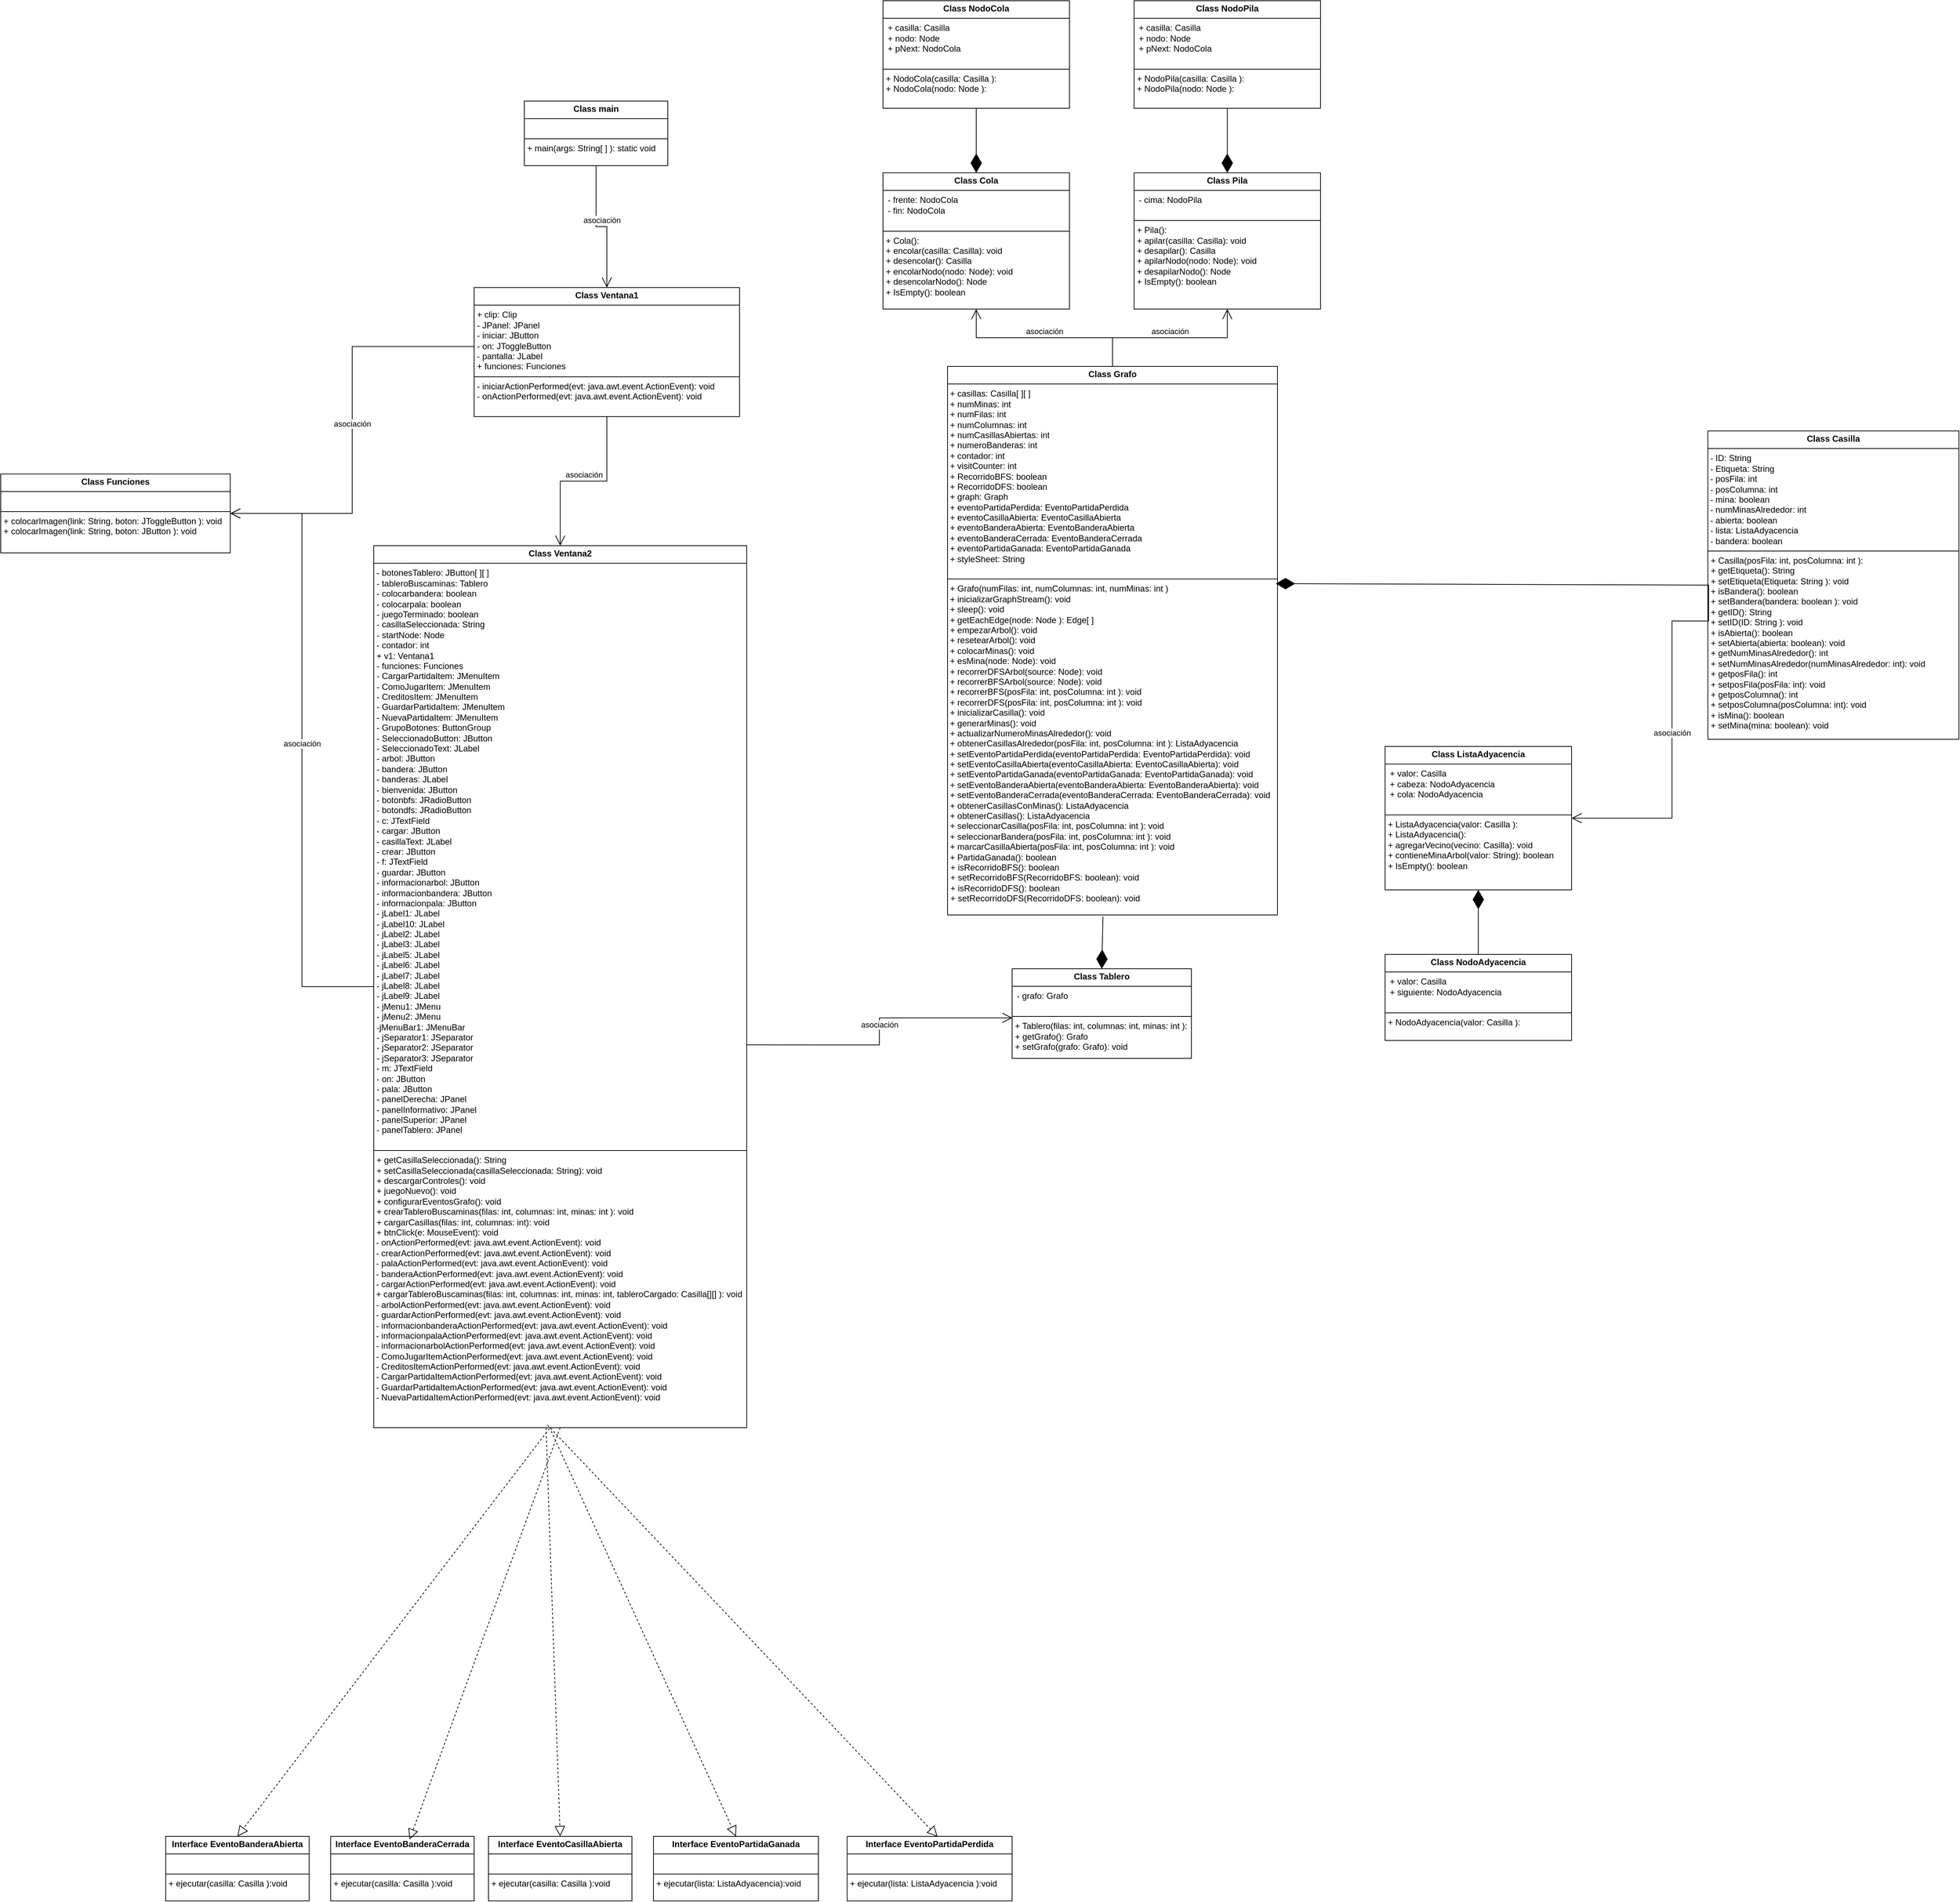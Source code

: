 <mxfile version="26.0.16">
  <diagram name="Página-1" id="-9hC61rEFEpsPfBJ4xYI">
    <mxGraphModel dx="5744" dy="2457" grid="1" gridSize="10" guides="1" tooltips="1" connect="1" arrows="1" fold="1" page="1" pageScale="1" pageWidth="827" pageHeight="1169" math="0" shadow="0">
      <root>
        <mxCell id="0" />
        <mxCell id="1" parent="0" />
        <mxCell id="5GMbfHlThRFrNZICtcZY-2" value="&lt;p style=&quot;margin:0px;margin-top:4px;text-align:center;&quot;&gt;&lt;b&gt;Class Casilla&lt;/b&gt;&lt;/p&gt;&lt;hr size=&quot;1&quot; style=&quot;border-style:solid;&quot;&gt;&lt;div&gt;&amp;nbsp;- ID: String&lt;/div&gt;&lt;div&gt;&amp;nbsp;- Etiqueta: String&lt;/div&gt;&lt;div&gt;&amp;nbsp;- posFila: int &lt;/div&gt;&lt;div&gt;&amp;nbsp;- posColumna: int&lt;/div&gt;&lt;div&gt;&amp;nbsp;- mina: boolean &lt;/div&gt;&lt;div&gt;&amp;nbsp;- numMinasAlrededor: int&lt;/div&gt;&lt;div&gt;&amp;nbsp;- abierta: boolean&lt;/div&gt;&lt;div&gt;&amp;nbsp;- lista: ListaAdyacencia &lt;br&gt;&lt;/div&gt;&lt;div&gt;&amp;nbsp;- bandera: boolean &lt;br&gt; &lt;/div&gt;&lt;hr size=&quot;1&quot; style=&quot;border-style:solid;&quot;&gt;&lt;p style=&quot;margin:0px;margin-left:4px;&quot;&gt;+ Casilla(posFila: int,&amp;nbsp;posColumna: int ):&lt;/p&gt;&lt;p style=&quot;margin:0px;margin-left:4px;&quot;&gt;+ getEtiqueta(): String&lt;/p&gt;&lt;p style=&quot;margin:0px;margin-left:4px;&quot;&gt;+ setEtiqueta(Etiqueta:&amp;nbsp;String ): void&lt;/p&gt;&lt;p style=&quot;margin:0px;margin-left:4px;&quot;&gt;+ isBandera(): boolean&lt;/p&gt;&lt;p style=&quot;margin:0px;margin-left:4px;&quot;&gt;+ setBandera(bandera:&amp;nbsp;boolean ): void&lt;/p&gt;&lt;p style=&quot;margin:0px;margin-left:4px;&quot;&gt;+ getID(): String&lt;/p&gt;&lt;p style=&quot;margin:0px;margin-left:4px;&quot;&gt;+ setID(ID:&amp;nbsp;String ): void&lt;/p&gt;&lt;p style=&quot;margin:0px;margin-left:4px;&quot;&gt;+ isAbierta(): boolean&lt;/p&gt;&lt;p style=&quot;margin:0px;margin-left:4px;&quot;&gt;+ setAbierta(abierta:&amp;nbsp;boolean): void&lt;/p&gt;&lt;p style=&quot;margin:0px;margin-left:4px;&quot;&gt;+ getNumMinasAlrededor(): int&lt;/p&gt;&lt;p style=&quot;margin:0px;margin-left:4px;&quot;&gt;+ setNumMinasAlrededor(numMinasAlrededor: int): void&lt;/p&gt;&lt;p style=&quot;margin:0px;margin-left:4px;&quot;&gt;+ getposFila(): int&lt;/p&gt;&lt;p style=&quot;margin:0px;margin-left:4px;&quot;&gt;+ setposFila(posFila: int): void&lt;/p&gt;&lt;p style=&quot;margin:0px;margin-left:4px;&quot;&gt;+ getposColumna(): int&lt;/p&gt;&lt;p style=&quot;margin:0px;margin-left:4px;&quot;&gt;+ setposColumna(posColumna:&amp;nbsp;int): void&lt;/p&gt;&lt;p style=&quot;margin:0px;margin-left:4px;&quot;&gt;+ isMina(): boolean&lt;/p&gt;&lt;p style=&quot;margin:0px;margin-left:4px;&quot;&gt;+ setMina(mina:&amp;nbsp;boolean): void&lt;/p&gt;&lt;p style=&quot;margin:0px;margin-left:4px;&quot;&gt;&lt;br&gt;&lt;/p&gt;&lt;p style=&quot;margin:0px;margin-left:4px;&quot;&gt;&lt;br&gt;&lt;/p&gt;&lt;p style=&quot;margin:0px;margin-left:4px;&quot;&gt;&lt;br&gt;&lt;/p&gt;&lt;p style=&quot;margin:0px;margin-left:4px;&quot;&gt;&lt;br&gt;&lt;/p&gt;&lt;p style=&quot;margin:0px;margin-left:4px;&quot;&gt;&lt;br&gt;&lt;/p&gt;&lt;p style=&quot;margin:0px;margin-left:4px;&quot;&gt;&lt;br&gt;&lt;/p&gt;&lt;p style=&quot;margin:0px;margin-left:4px;&quot;&gt;&lt;br&gt;&lt;/p&gt;&lt;p style=&quot;margin:0px;margin-left:4px;&quot;&gt;&amp;nbsp;&amp;nbsp;&amp;nbsp; &lt;br&gt;&lt;/p&gt;" style="verticalAlign=top;align=left;overflow=fill;html=1;whiteSpace=wrap;" parent="1" vertex="1">
          <mxGeometry x="880" y="750" width="350" height="430" as="geometry" />
        </mxCell>
        <mxCell id="5GMbfHlThRFrNZICtcZY-4" value="&lt;p style=&quot;margin:0px;margin-top:4px;text-align:center;&quot;&gt;&lt;b&gt;Class Ventana1&lt;/b&gt;&lt;/p&gt;&lt;hr size=&quot;1&quot; style=&quot;border-style:solid;&quot;&gt;&lt;p style=&quot;margin:0px;margin-left:4px;&quot;&gt;+ clip: Clip &lt;br&gt;&lt;/p&gt;&lt;p style=&quot;margin:0px;margin-left:4px;&quot;&gt;- JPanel: JPanel&lt;br&gt;- iniciar: JButton&lt;/p&gt;&lt;p style=&quot;margin:0px;margin-left:4px;&quot;&gt;- on:&amp;nbsp;JToggleButton&lt;br&gt;- pantalla: JLabel&lt;/p&gt;&lt;p style=&quot;margin:0px;margin-left:4px;&quot;&gt;+ funciones: Funciones &lt;br&gt;&lt;/p&gt;&lt;hr size=&quot;1&quot; style=&quot;border-style:solid;&quot;&gt;&lt;p style=&quot;margin:0px;margin-left:4px;&quot;&gt;- iniciarActionPerformed(evt: java.awt.event.ActionEvent): void&lt;/p&gt;&lt;p style=&quot;margin:0px;margin-left:4px;&quot;&gt;- onActionPerformed(evt: java.awt.event.ActionEvent): void&lt;/p&gt;" style="verticalAlign=top;align=left;overflow=fill;html=1;whiteSpace=wrap;" parent="1" vertex="1">
          <mxGeometry x="-840" y="550" width="370" height="180" as="geometry" />
        </mxCell>
        <mxCell id="5GMbfHlThRFrNZICtcZY-5" value="&lt;p style=&quot;margin:0px;margin-top:4px;text-align:center;&quot;&gt;&lt;b&gt;Class Ventana2&lt;/b&gt;&lt;/p&gt;&lt;hr size=&quot;1&quot; style=&quot;border-style:solid;&quot;&gt;&lt;p style=&quot;margin:0px;margin-left:4px;&quot;&gt;- botonesTablero: JButton[ ][ ] &lt;br&gt;&lt;/p&gt;&lt;p style=&quot;margin:0px;margin-left:4px;&quot;&gt;- tableroBuscaminas: Tablero&lt;/p&gt;&lt;p style=&quot;margin:0px;margin-left:4px;&quot;&gt;- colocarbandera: boolean&lt;/p&gt;&lt;p style=&quot;margin:0px;margin-left:4px;&quot;&gt;- colocarpala: boolean&lt;/p&gt;&lt;p style=&quot;margin:0px;margin-left:4px;&quot;&gt;- juegoTerminado: boolean&lt;/p&gt;&lt;p style=&quot;margin:0px;margin-left:4px;&quot;&gt;- casillaSeleccionada: String&lt;/p&gt;&lt;p style=&quot;margin:0px;margin-left:4px;&quot;&gt;- startNode: Node&lt;/p&gt;&lt;p style=&quot;margin:0px;margin-left:4px;&quot;&gt;- contador: int&lt;/p&gt;&lt;p style=&quot;margin:0px;margin-left:4px;&quot;&gt;+ v1: Ventana1&lt;/p&gt;&lt;p style=&quot;margin:0px;margin-left:4px;&quot;&gt;- funciones: Funciones&lt;/p&gt;&lt;p style=&quot;margin:0px;margin-left:4px;&quot;&gt;- CargarPartidaItem: JMenuItem&lt;/p&gt;&lt;p style=&quot;margin:0px;margin-left:4px;&quot;&gt;-&amp;nbsp;ComoJugarItem: JMenuItem&amp;nbsp; &lt;br&gt;&lt;/p&gt;&lt;p style=&quot;margin:0px;margin-left:4px;&quot;&gt;-&amp;nbsp;CreditosItem: JMenuItem &lt;br&gt;&lt;/p&gt;&lt;p style=&quot;margin:0px;margin-left:4px;&quot;&gt;-&amp;nbsp;GuardarPartidaItem: JMenuItem&lt;/p&gt;&lt;p style=&quot;margin:0px;margin-left:4px;&quot;&gt;-&amp;nbsp;NuevaPartidaItem: JMenuItem &lt;br&gt;&lt;/p&gt;&lt;p style=&quot;margin:0px;margin-left:4px;&quot;&gt;- GrupoBotones: ButtonGroup&lt;/p&gt;&lt;p style=&quot;margin:0px;margin-left:4px;&quot;&gt;- SeleccionadoButton: JButton&lt;br&gt;- SeleccionadoText: JLabel&lt;br&gt;- arbol: JButton&lt;br&gt;- bandera: JButton&lt;br&gt;- banderas: JLabel&lt;br&gt;- bienvenida: JButton&lt;br&gt;- botonbfs: JRadioButton&lt;/p&gt;&lt;p style=&quot;margin:0px;margin-left:4px;&quot;&gt;- botondfs: JRadioButton&amp;nbsp;&lt;/p&gt;&lt;p style=&quot;margin:0px;margin-left:4px;&quot;&gt;- c: JTextField&amp;nbsp;&lt;/p&gt;&lt;p style=&quot;margin:0px;margin-left:4px;&quot;&gt;- cargar: JButton&amp;nbsp;&lt;/p&gt;&lt;p style=&quot;margin:0px;margin-left:4px;&quot;&gt;- casillaText: JLabel&amp;nbsp;&lt;/p&gt;&lt;p style=&quot;margin:0px;margin-left:4px;&quot;&gt;- crear: JButton&amp;nbsp;&lt;/p&gt;&lt;p style=&quot;margin:0px;margin-left:4px;&quot;&gt;- f: JTextField&amp;nbsp;&lt;/p&gt;&lt;p style=&quot;margin:0px;margin-left:4px;&quot;&gt;- guardar: JButton&amp;nbsp;&lt;/p&gt;&lt;p style=&quot;margin:0px;margin-left:4px;&quot;&gt;- informacionarbol: JButton&amp;nbsp;&lt;/p&gt;&lt;p style=&quot;margin:0px;margin-left:4px;&quot;&gt;- informacionbandera: JButton&amp;nbsp;&lt;/p&gt;&lt;p style=&quot;margin:0px;margin-left:4px;&quot;&gt;- informacionpala: JButton&amp;nbsp;&lt;/p&gt;&lt;p style=&quot;margin:0px;margin-left:4px;&quot;&gt;- jLabel1: JLabel&amp;nbsp;&lt;/p&gt;&lt;p style=&quot;margin:0px;margin-left:4px;&quot;&gt;- jLabel10: JLabel&amp;nbsp;&lt;/p&gt;&lt;p style=&quot;margin:0px;margin-left:4px;&quot;&gt;- jLabel2: JLabel&amp;nbsp;&lt;/p&gt;&lt;p style=&quot;margin:0px;margin-left:4px;&quot;&gt;- jLabel3: JLabel&amp;nbsp;&lt;/p&gt;&lt;p style=&quot;margin:0px;margin-left:4px;&quot;&gt;- jLabel5: JLabel&amp;nbsp;&lt;/p&gt;&lt;p style=&quot;margin:0px;margin-left:4px;&quot;&gt;- jLabel6: JLabel&amp;nbsp;&lt;/p&gt;&lt;p style=&quot;margin:0px;margin-left:4px;&quot;&gt;- jLabel7: JLabel&amp;nbsp;&lt;/p&gt;&lt;p style=&quot;margin:0px;margin-left:4px;&quot;&gt;- jLabel8: JLabel&amp;nbsp;&lt;/p&gt;&lt;p style=&quot;margin:0px;margin-left:4px;&quot;&gt;- jLabel9: JLabel&lt;/p&gt;&lt;p style=&quot;margin:0px;margin-left:4px;&quot;&gt;- jMenu1: JMenu &lt;br&gt;-&amp;nbsp;jMenu2: JMenu&lt;/p&gt;&lt;p style=&quot;margin:0px;margin-left:4px;&quot;&gt;-jMenuBar1: JMenuBar &lt;br&gt;&lt;/p&gt;&lt;p style=&quot;margin:0px;margin-left:4px;&quot;&gt;- jSeparator1: JSeparator&amp;nbsp;&lt;/p&gt;&lt;p style=&quot;margin:0px;margin-left:4px;&quot;&gt;- jSeparator2: JSeparator&amp;nbsp;&lt;/p&gt;&lt;p style=&quot;margin:0px;margin-left:4px;&quot;&gt;- jSeparator3: JSeparator&amp;nbsp;&lt;/p&gt;&lt;p style=&quot;margin:0px;margin-left:4px;&quot;&gt;- m: JTextField&amp;nbsp;&lt;/p&gt;&lt;p style=&quot;margin:0px;margin-left:4px;&quot;&gt;- on: JButton&amp;nbsp;&lt;/p&gt;&lt;p style=&quot;margin:0px;margin-left:4px;&quot;&gt;- pala: JButton&amp;nbsp;&lt;/p&gt;&lt;p style=&quot;margin:0px;margin-left:4px;&quot;&gt;- panelDerecha: JPanel&amp;nbsp;&lt;/p&gt;&lt;p style=&quot;margin:0px;margin-left:4px;&quot;&gt;- panelInformativo: JPanel&amp;nbsp;&lt;/p&gt;&lt;p style=&quot;margin:0px;margin-left:4px;&quot;&gt;- panelSuperior: JPanel&amp;nbsp;&lt;/p&gt;&lt;p style=&quot;margin:0px;margin-left:4px;&quot;&gt;- panelTablero: JPanel&lt;/p&gt;&lt;p style=&quot;margin:0px;margin-left:4px;&quot;&gt;&lt;br&gt;&lt;/p&gt;&lt;hr size=&quot;1&quot; style=&quot;border-style:solid;&quot;&gt;&lt;p style=&quot;margin:0px;margin-left:4px;&quot;&gt;+ getCasillaSeleccionada(): String&lt;/p&gt;&lt;p style=&quot;margin:0px;margin-left:4px;&quot;&gt;+ setCasillaSeleccionada(casillaSeleccionada: String): void&lt;/p&gt;&lt;p style=&quot;margin:0px;margin-left:4px;&quot;&gt;+ descargarControles(): void&lt;/p&gt;&lt;p style=&quot;margin:0px;margin-left:4px;&quot;&gt;+ juegoNuevo(): void&lt;/p&gt;&lt;p style=&quot;margin:0px;margin-left:4px;&quot;&gt;+ configurarEventosGrafo(): void&lt;/p&gt;&lt;p style=&quot;margin:0px;margin-left:4px;&quot;&gt;+ crearTableroBuscaminas(filas: int, columnas: int,&amp;nbsp;minas: int ): void&lt;/p&gt;&lt;p style=&quot;margin:0px;margin-left:4px;&quot;&gt;+ cargarCasillas(filas: int, columnas: int): void&lt;/p&gt;&lt;p style=&quot;margin:0px;margin-left:4px;&quot;&gt;+ btnClick(e: MouseEvent): void&lt;/p&gt;&lt;div&gt;&amp;nbsp;- onActionPerformed(evt: java.awt.event.ActionEvent): void&lt;/div&gt;&lt;div&gt;&amp;nbsp;- crearActionPerformed(evt: java.awt.event.ActionEvent): void&lt;/div&gt;&lt;div&gt;&amp;nbsp;- palaActionPerformed(evt: java.awt.event.ActionEvent): void&lt;/div&gt;&lt;div&gt;&amp;nbsp;- banderaActionPerformed(evt: java.awt.event.ActionEvent): void&lt;/div&gt;&lt;div&gt;&amp;nbsp;- cargarActionPerformed(evt: java.awt.event.ActionEvent): void&lt;/div&gt;&lt;div&gt;&amp;nbsp;+ cargarTableroBuscaminas(filas: int, columnas: int,&amp;nbsp;minas: int, tableroCargado: Casilla[][] ): void&lt;/div&gt;&lt;div&gt;&amp;nbsp;- arbolActionPerformed(evt: java.awt.event.ActionEvent): void&lt;/div&gt;&lt;div&gt;&amp;nbsp;- guardarActionPerformed(evt: java.awt.event.ActionEvent): void&lt;/div&gt;&lt;div&gt;&amp;nbsp;- informacionbanderaActionPerformed(evt: java.awt.event.ActionEvent): void&lt;/div&gt;&lt;div&gt;&amp;nbsp;- informacionpalaActionPerformed(evt: java.awt.event.ActionEvent): void&lt;/div&gt;&lt;div&gt;&amp;nbsp;- informacionarbolActionPerformed(evt: java.awt.event.ActionEvent): void&lt;/div&gt;&lt;div&gt;&amp;nbsp;- ComoJugarItemActionPerformed(evt: java.awt.event.ActionEvent): void&lt;/div&gt;&lt;div&gt;&amp;nbsp;- CreditosItemActionPerformed(evt: java.awt.event.ActionEvent): void&lt;/div&gt;&lt;div&gt;&amp;nbsp;- CargarPartidaItemActionPerformed(evt: java.awt.event.ActionEvent): void&lt;/div&gt;&lt;div&gt;&amp;nbsp;- GuardarPartidaItemActionPerformed(evt: java.awt.event.ActionEvent): void&lt;/div&gt;&lt;div&gt;&amp;nbsp;- NuevaPartidaItemActionPerformed(evt: java.awt.event.ActionEvent): void&lt;/div&gt;&lt;div&gt;&lt;br&gt;&lt;/div&gt;&lt;div&gt;&lt;br&gt;&lt;/div&gt;" style="verticalAlign=top;align=left;overflow=fill;html=1;whiteSpace=wrap;" parent="1" vertex="1">
          <mxGeometry x="-980" y="910" width="520" height="1230" as="geometry" />
        </mxCell>
        <mxCell id="TNqC-9oh-vg7aei-fuEC-1" value="&lt;p style=&quot;margin:0px;margin-top:4px;text-align:center;&quot;&gt;&lt;b&gt;Class Funciones&lt;/b&gt;&lt;/p&gt;&lt;hr size=&quot;1&quot; style=&quot;border-style:solid;&quot;&gt;&amp;nbsp;&lt;hr size=&quot;1&quot; style=&quot;border-style:solid;&quot;&gt;&lt;p style=&quot;margin:0px;margin-left:4px;&quot;&gt;+ colocarImagen(link: String, boton: JToggleButton ): void&lt;/p&gt;&lt;p style=&quot;margin:0px;margin-left:4px;&quot;&gt;+ colocarImagen(link: String, boton: JButton ): void&lt;/p&gt;&lt;p style=&quot;margin:0px;margin-left:4px;&quot;&gt;&lt;br&gt;&lt;/p&gt;&lt;p style=&quot;margin:0px;margin-left:4px;&quot;&gt;&lt;br&gt;&amp;nbsp;&amp;nbsp;&amp;nbsp; &lt;br&gt;&lt;/p&gt;" style="verticalAlign=top;align=left;overflow=fill;html=1;whiteSpace=wrap;" parent="1" vertex="1">
          <mxGeometry x="-1500" y="810" width="320" height="110" as="geometry" />
        </mxCell>
        <mxCell id="TNqC-9oh-vg7aei-fuEC-2" value="&lt;p style=&quot;margin:0px;margin-top:4px;text-align:center;&quot;&gt;&lt;b&gt;Class Tablero&lt;/b&gt;&lt;/p&gt;&lt;hr size=&quot;1&quot; style=&quot;border-style:solid;&quot;&gt;&amp;nbsp; - grafo: Grafo&lt;br&gt;&amp;nbsp;&lt;hr size=&quot;1&quot; style=&quot;border-style:solid;&quot;&gt;&lt;p style=&quot;margin:0px;margin-left:4px;&quot;&gt;+ Tablero(filas: int, columnas: int, minas: int ):&lt;/p&gt;&lt;p style=&quot;margin:0px;margin-left:4px;&quot;&gt;+ getGrafo(): Grafo&lt;/p&gt;&lt;p style=&quot;margin:0px;margin-left:4px;&quot;&gt;+ setGrafo(grafo:&amp;nbsp;Grafo): void&lt;/p&gt;&lt;p style=&quot;margin:0px;margin-left:4px;&quot;&gt;&lt;br&gt;&lt;/p&gt;&lt;p style=&quot;margin:0px;margin-left:4px;&quot;&gt;&lt;br&gt;&amp;nbsp;&amp;nbsp;&amp;nbsp; &lt;br&gt;&lt;/p&gt;" style="verticalAlign=top;align=left;overflow=fill;html=1;whiteSpace=wrap;" parent="1" vertex="1">
          <mxGeometry x="-90" y="1500" width="250" height="125" as="geometry" />
        </mxCell>
        <mxCell id="TNqC-9oh-vg7aei-fuEC-3" value="&lt;p style=&quot;margin:0px;margin-top:4px;text-align:center;&quot;&gt;&lt;b&gt;Class Cola&lt;/b&gt;&lt;/p&gt;&lt;hr size=&quot;1&quot; style=&quot;border-style:solid;&quot;&gt;&lt;div&gt;&amp;nbsp; - frente: NodoCola&lt;/div&gt;&lt;div&gt;&amp;nbsp; - fin: NodoCola&lt;/div&gt;&lt;br&gt;&lt;hr size=&quot;1&quot; style=&quot;border-style:solid;&quot;&gt;&lt;p style=&quot;margin:0px;margin-left:4px;&quot;&gt;+ Cola():&lt;/p&gt;&lt;p style=&quot;margin:0px;margin-left:4px;&quot;&gt;+ encolar(casilla: Casilla): void&lt;/p&gt;&lt;p style=&quot;margin:0px;margin-left:4px;&quot;&gt;+ desencolar(): Casilla&lt;/p&gt;&lt;p style=&quot;margin:0px;margin-left:4px;&quot;&gt;+ encolarNodo(nodo: Node): void&lt;/p&gt;&lt;p style=&quot;margin:0px;margin-left:4px;&quot;&gt;+ desencolarNodo(): Node&lt;/p&gt;&lt;p style=&quot;margin:0px;margin-left:4px;&quot;&gt;+ IsEmpty(): boolean&lt;/p&gt;&lt;p style=&quot;margin:0px;margin-left:4px;&quot;&gt;&lt;br&gt;&lt;/p&gt;&lt;p style=&quot;margin:0px;margin-left:4px;&quot;&gt;&lt;br&gt;&lt;/p&gt;&lt;p style=&quot;margin:0px;margin-left:4px;&quot;&gt;&lt;br&gt;&amp;nbsp;&amp;nbsp;&amp;nbsp; &lt;br&gt;&lt;/p&gt;" style="verticalAlign=top;align=left;overflow=fill;html=1;whiteSpace=wrap;" parent="1" vertex="1">
          <mxGeometry x="-270" y="390" width="260" height="190" as="geometry" />
        </mxCell>
        <mxCell id="TNqC-9oh-vg7aei-fuEC-5" value="&lt;p style=&quot;margin:0px;margin-top:4px;text-align:center;&quot;&gt;&lt;b&gt;Class Grafo&lt;/b&gt;&lt;/p&gt;&lt;hr size=&quot;1&quot; style=&quot;border-style:solid;&quot;&gt;&lt;div&gt;&amp;nbsp;+ casillas: Casilla[ ][ ]&lt;/div&gt;&lt;div&gt;&amp;nbsp;+ numMinas: int&lt;/div&gt;&lt;div&gt;&amp;nbsp;+ numFilas: int &lt;/div&gt;&lt;div&gt;&amp;nbsp;+ numColumnas: int&lt;/div&gt;&lt;div&gt;&lt;div&gt;&amp;nbsp;+ numCasillasAbiertas: int&lt;/div&gt;&lt;div&gt;&amp;nbsp;+ numeroBanderas: int &lt;/div&gt;&lt;div&gt;&amp;nbsp;+ contador: int&lt;/div&gt;&lt;div&gt;&amp;nbsp;+ visitCounter: int&lt;/div&gt;&lt;div&gt;&amp;nbsp;+ RecorridoBFS: boolean&lt;/div&gt;&lt;div&gt;&amp;nbsp;+ RecorridoDFS: boolean&lt;/div&gt;&lt;div&gt;&lt;div&gt;&amp;nbsp;+ graph: Graph&lt;/div&gt;&lt;div&gt;&lt;div&gt;&amp;nbsp;+ eventoPartidaPerdida: EventoPartidaPerdida&lt;/div&gt;&lt;div&gt;&amp;nbsp;+ eventoCasillaAbierta: EventoCasillaAbierta&lt;/div&gt;&lt;div&gt;&amp;nbsp;+ eventoBanderaAbierta: EventoBanderaAbierta&lt;/div&gt;&lt;div&gt;&lt;div&gt;&amp;nbsp;+ eventoBanderaCerrada: EventoBanderaCerrada&lt;/div&gt;&lt;div&gt;&amp;nbsp;+ eventoPartidaGanada: EventoPartidaGanada&lt;/div&gt;&lt;div&gt;&amp;nbsp;+ styleSheet: String&lt;/div&gt;&lt;div&gt;&lt;br&gt;&lt;/div&gt;&lt;/div&gt;&lt;/div&gt;&lt;/div&gt;&lt;/div&gt;&lt;hr size=&quot;1&quot; style=&quot;border-style:solid;&quot;&gt;&lt;div&gt;&amp;nbsp;+ Grafo(numFilas: int, numColumnas: int,&amp;nbsp;numMinas: int ) &lt;br&gt;&lt;/div&gt;&lt;div&gt;&amp;nbsp;+ inicializarGraphStream(): void&lt;/div&gt;&lt;div&gt;&amp;nbsp;+ sleep(): void&lt;/div&gt;&lt;div&gt;&amp;nbsp;+ getEachEdge(node: Node ): Edge[ ]&lt;/div&gt;&lt;div&gt;&amp;nbsp;+ empezarArbol(): void&lt;/div&gt;&lt;div&gt;&amp;nbsp;+ resetearArbol(): void&lt;/div&gt;&lt;div&gt;&amp;nbsp;+ colocarMinas(): void&lt;/div&gt;&lt;div&gt;&amp;nbsp;+ esMina(node: Node): void&lt;/div&gt;&lt;div&gt;&amp;nbsp;+ recorrerDFSArbol(source: Node): void&lt;/div&gt;&lt;div&gt;&amp;nbsp;+ recorrerBFSArbol(source: Node): void&lt;/div&gt;&lt;div&gt;&lt;div&gt;&amp;nbsp;+ recorrerBFS(posFila: int, posColumna: int ): void&lt;/div&gt;&lt;div&gt;&amp;nbsp;+ recorrerDFS(posFila: int, posColumna: int ): void&lt;/div&gt;&lt;div&gt;&amp;nbsp;+ inicializarCasilla(): void&lt;/div&gt;&lt;/div&gt;&lt;div&gt;&amp;nbsp;+ generarMinas(): void&lt;/div&gt;&lt;div&gt;&amp;nbsp;+ actualizarNumeroMinasAlrededor(): void&lt;/div&gt;&lt;div&gt;&amp;nbsp;+ obtenerCasillasAlrededor(posFila: int, posColumna: int ): ListaAdyacencia&lt;/div&gt;&lt;div&gt;&lt;div&gt;&lt;/div&gt;&lt;div&gt;&amp;nbsp;+ setEventoPartidaPerdida(eventoPartidaPerdida: EventoPartidaPerdida): void&lt;/div&gt;&lt;div&gt;&lt;div&gt;&lt;/div&gt;&lt;div&gt;&amp;nbsp;+ setEventoCasillaAbierta(eventoCasillaAbierta: EventoCasillaAbierta): void&lt;/div&gt;&lt;div&gt;&amp;nbsp;+ setEventoPartidaGanada(eventoPartidaGanada: EventoPartidaGanada): void&lt;/div&gt;&lt;div&gt;&amp;nbsp;+ setEventoBanderaAbierta(eventoBanderaAbierta: EventoBanderaAbierta): void&lt;/div&gt;&lt;div&gt;&amp;nbsp;+ setEventoBanderaCerrada(eventoBanderaCerrada: EventoBanderaCerrada): void&lt;/div&gt;&lt;div&gt;&amp;nbsp;+ obtenerCasillasConMinas(): ListaAdyacencia&lt;/div&gt;&lt;div&gt;&amp;nbsp;+ obtenerCasillas(): ListaAdyacencia&lt;/div&gt;&lt;div&gt;&amp;nbsp;+ seleccionarCasilla(posFila: int, posColumna: int ): void&lt;/div&gt;&lt;div&gt;&amp;nbsp;+ seleccionarBandera(posFila: int, posColumna: int ): void&lt;/div&gt;&lt;div&gt;&amp;nbsp;+ marcarCasillaAbierta(posFila: int, posColumna: int ): void&lt;/div&gt;&lt;div&gt;&amp;nbsp;+ PartidaGanada(): boolean&lt;/div&gt;&lt;div&gt;&lt;p style=&quot;margin:0px;margin-left:4px;&quot;&gt;+ isRecorridoBFS(): boolean&lt;/p&gt;&lt;p style=&quot;margin:0px;margin-left:4px;&quot;&gt;+ setRecorridoBFS(RecorridoBFS:&amp;nbsp;boolean): void&lt;/p&gt;&lt;p style=&quot;margin:0px;margin-left:4px;&quot;&gt;+ isRecorridoDFS(): boolean&lt;/p&gt;&lt;p style=&quot;margin:0px;margin-left:4px;&quot;&gt;+ setRecorridoDFS(RecorridoDFS:&amp;nbsp;boolean): void&lt;/p&gt;&lt;p style=&quot;margin:0px;margin-left:4px;&quot;&gt;&lt;br&gt;&lt;/p&gt;&lt;br&gt;&lt;/div&gt;&lt;div&gt;&lt;br&gt;&lt;/div&gt;&lt;br&gt;&lt;/div&gt;&lt;br&gt;&lt;/div&gt;&lt;div&gt;&lt;br&gt;&lt;/div&gt;&lt;div&gt;&lt;br&gt;&lt;div&gt;&lt;br&gt;&lt;/div&gt;&lt;div&gt;&lt;br&gt;&lt;/div&gt;&lt;br&gt;&lt;/div&gt;&lt;div&gt;&lt;br&gt;&lt;/div&gt;&lt;p style=&quot;margin:0px;margin-left:4px;&quot;&gt;&lt;br&gt;&lt;/p&gt;&lt;p style=&quot;margin:0px;margin-left:4px;&quot;&gt;&lt;br&gt;&lt;/p&gt;&lt;p style=&quot;margin:0px;margin-left:4px;&quot;&gt;&lt;br&gt;&lt;/p&gt;&lt;p style=&quot;margin:0px;margin-left:4px;&quot;&gt;&lt;br&gt;&lt;/p&gt;&lt;p style=&quot;margin:0px;margin-left:4px;&quot;&gt;&lt;br&gt;&lt;/p&gt;&lt;p style=&quot;margin:0px;margin-left:4px;&quot;&gt;&lt;br&gt;&lt;/p&gt;&lt;p style=&quot;margin:0px;margin-left:4px;&quot;&gt;&lt;br&gt;&lt;/p&gt;&lt;p style=&quot;margin:0px;margin-left:4px;&quot;&gt;&amp;nbsp;&amp;nbsp;&amp;nbsp; &lt;br&gt;&lt;/p&gt;" style="verticalAlign=top;align=left;overflow=fill;html=1;whiteSpace=wrap;" parent="1" vertex="1">
          <mxGeometry x="-180" y="660" width="460" height="765" as="geometry" />
        </mxCell>
        <mxCell id="TNqC-9oh-vg7aei-fuEC-7" value="&lt;p style=&quot;margin:0px;margin-top:4px;text-align:center;&quot;&gt;&lt;b&gt;Class ListaAdyacencia&lt;/b&gt;&lt;/p&gt;&lt;hr size=&quot;1&quot; style=&quot;border-style:solid;&quot;&gt;&lt;div&gt;&amp;nbsp; + valor: Casilla&lt;/div&gt;&lt;div&gt;&amp;nbsp; + cabeza: NodoAdyacencia&lt;/div&gt;&lt;div&gt;&amp;nbsp; + cola: NodoAdyacencia&lt;/div&gt;&lt;div&gt;&amp;nbsp;&lt;/div&gt;&lt;hr size=&quot;1&quot; style=&quot;border-style:solid;&quot;&gt;&lt;p style=&quot;margin:0px;margin-left:4px;&quot;&gt;+ ListaAdyacencia(valor: Casilla ):&lt;/p&gt;&lt;p style=&quot;margin:0px;margin-left:4px;&quot;&gt;+ ListaAdyacencia():&lt;/p&gt;&lt;p style=&quot;margin:0px;margin-left:4px;&quot;&gt;+ agregarVecino(vecino: Casilla): void&lt;/p&gt;&lt;p style=&quot;margin:0px;margin-left:4px;&quot;&gt;+ contieneMinaArbol(valor: String): boolean&lt;/p&gt;&lt;p style=&quot;margin:0px;margin-left:4px;&quot;&gt;+ IsEmpty(): boolean&lt;/p&gt;&lt;p style=&quot;margin:0px;margin-left:4px;&quot;&gt;&lt;br&gt;&lt;/p&gt;&lt;p style=&quot;margin:0px;margin-left:4px;&quot;&gt;&lt;br&gt;&lt;/p&gt;&lt;p style=&quot;margin:0px;margin-left:4px;&quot;&gt;&lt;br&gt;&amp;nbsp;&amp;nbsp;&amp;nbsp; &lt;br&gt;&lt;/p&gt;" style="verticalAlign=top;align=left;overflow=fill;html=1;whiteSpace=wrap;" parent="1" vertex="1">
          <mxGeometry x="430" y="1190" width="260" height="200" as="geometry" />
        </mxCell>
        <mxCell id="TNqC-9oh-vg7aei-fuEC-8" value="&lt;p style=&quot;margin:0px;margin-top:4px;text-align:center;&quot;&gt;&lt;b&gt;Class NodoAdyacencia&lt;/b&gt;&lt;/p&gt;&lt;hr size=&quot;1&quot; style=&quot;border-style:solid;&quot;&gt;&lt;div&gt;&amp;nbsp; + valor: Casilla&lt;/div&gt;&lt;div&gt;&amp;nbsp; + siguiente: NodoAdyacencia&lt;/div&gt;&lt;div&gt;&amp;nbsp;&lt;/div&gt;&lt;hr size=&quot;1&quot; style=&quot;border-style:solid;&quot;&gt;&lt;p style=&quot;margin:0px;margin-left:4px;&quot;&gt;+ NodoAdyacencia(valor: Casilla ):&lt;/p&gt;" style="verticalAlign=top;align=left;overflow=fill;html=1;whiteSpace=wrap;" parent="1" vertex="1">
          <mxGeometry x="430" y="1480" width="260" height="120" as="geometry" />
        </mxCell>
        <mxCell id="TNqC-9oh-vg7aei-fuEC-10" value="&lt;p style=&quot;margin:0px;margin-top:4px;text-align:center;&quot;&gt;&lt;b&gt;Class NodoCola&lt;/b&gt;&lt;/p&gt;&lt;hr size=&quot;1&quot; style=&quot;border-style:solid;&quot;&gt;&lt;div&gt;&amp;nbsp; + casilla: Casilla&lt;/div&gt;&lt;div&gt;&amp;nbsp; + nodo: Node&lt;/div&gt;&lt;div&gt;&amp;nbsp; + pNext: NodoCola&lt;/div&gt;&lt;div&gt;&lt;br&gt;&lt;/div&gt;&lt;hr size=&quot;1&quot; style=&quot;border-style:solid;&quot;&gt;&lt;p style=&quot;margin:0px;margin-left:4px;&quot;&gt;+ NodoCola(casilla: Casilla ):&lt;/p&gt;&lt;p style=&quot;margin:0px;margin-left:4px;&quot;&gt;+ NodoCola(nodo: Node ):&lt;/p&gt;&lt;p style=&quot;margin:0px;margin-left:4px;&quot;&gt;&lt;br&gt;&lt;/p&gt;&lt;p style=&quot;margin:0px;margin-left:4px;&quot;&gt;&lt;br&gt;&lt;/p&gt;&lt;p style=&quot;margin:0px;margin-left:4px;&quot;&gt;&lt;br&gt;&lt;/p&gt;" style="verticalAlign=top;align=left;overflow=fill;html=1;whiteSpace=wrap;" parent="1" vertex="1">
          <mxGeometry x="-270" y="150" width="260" height="150" as="geometry" />
        </mxCell>
        <mxCell id="TNqC-9oh-vg7aei-fuEC-11" value="&lt;p style=&quot;margin:0px;margin-top:4px;text-align:center;&quot;&gt;&lt;b&gt;Class NodoPila&lt;/b&gt;&lt;/p&gt;&lt;hr size=&quot;1&quot; style=&quot;border-style:solid;&quot;&gt;&lt;div&gt;&amp;nbsp; + casilla: Casilla&lt;/div&gt;&lt;div&gt;&amp;nbsp; + nodo: Node&lt;/div&gt;&lt;div&gt;&amp;nbsp; + pNext: NodoCola&lt;/div&gt;&lt;div&gt;&lt;br&gt;&lt;/div&gt;&lt;hr size=&quot;1&quot; style=&quot;border-style:solid;&quot;&gt;&lt;p style=&quot;margin:0px;margin-left:4px;&quot;&gt;+ NodoPila(casilla: Casilla ):&lt;/p&gt;&lt;p style=&quot;margin:0px;margin-left:4px;&quot;&gt;+ NodoPila(nodo: Node ):&lt;/p&gt;&lt;p style=&quot;margin:0px;margin-left:4px;&quot;&gt;&lt;br&gt;&lt;/p&gt;&lt;p style=&quot;margin:0px;margin-left:4px;&quot;&gt;&lt;br&gt;&lt;/p&gt;&lt;p style=&quot;margin:0px;margin-left:4px;&quot;&gt;&lt;br&gt;&lt;/p&gt;" style="verticalAlign=top;align=left;overflow=fill;html=1;whiteSpace=wrap;" parent="1" vertex="1">
          <mxGeometry x="80" y="150" width="260" height="150" as="geometry" />
        </mxCell>
        <mxCell id="TNqC-9oh-vg7aei-fuEC-12" value="&lt;p style=&quot;margin:0px;margin-top:4px;text-align:center;&quot;&gt;&lt;b&gt;Class Pila&lt;/b&gt;&lt;/p&gt;&lt;hr size=&quot;1&quot; style=&quot;border-style:solid;&quot;&gt;&lt;div&gt;&amp;nbsp; - cima: NodoPila&lt;/div&gt;&lt;div&gt;&lt;br&gt;&lt;/div&gt;&lt;hr size=&quot;1&quot; style=&quot;border-style:solid;&quot;&gt;&lt;p style=&quot;margin:0px;margin-left:4px;&quot;&gt;+&amp;nbsp;Pila():&lt;/p&gt;&lt;p style=&quot;margin:0px;margin-left:4px;&quot;&gt;+ apilar(casilla: Casilla): void&lt;/p&gt;&lt;p style=&quot;margin:0px;margin-left:4px;&quot;&gt;+ desapilar(): Casilla&lt;/p&gt;&lt;p style=&quot;margin:0px;margin-left:4px;&quot;&gt;+ apilarNodo(nodo: Node): void&lt;/p&gt;&lt;p style=&quot;margin:0px;margin-left:4px;&quot;&gt;+ desapilarNodo(): Node&lt;/p&gt;&lt;p style=&quot;margin:0px;margin-left:4px;&quot;&gt;+ IsEmpty(): boolean&lt;/p&gt;&lt;p style=&quot;margin:0px;margin-left:4px;&quot;&gt;&lt;br&gt;&lt;/p&gt;&lt;p style=&quot;margin:0px;margin-left:4px;&quot;&gt;&lt;br&gt;&lt;/p&gt;&lt;p style=&quot;margin:0px;margin-left:4px;&quot;&gt;&lt;br&gt;&amp;nbsp;&amp;nbsp;&amp;nbsp; &lt;br&gt;&lt;/p&gt;" style="verticalAlign=top;align=left;overflow=fill;html=1;whiteSpace=wrap;" parent="1" vertex="1">
          <mxGeometry x="80" y="390" width="260" height="190" as="geometry" />
        </mxCell>
        <mxCell id="TNqC-9oh-vg7aei-fuEC-13" value="&lt;p style=&quot;margin:0px;margin-top:4px;text-align:center;&quot;&gt;&lt;b&gt;Interface EventoBanderaCerrada&lt;/b&gt;&lt;/p&gt;&lt;hr size=&quot;1&quot; style=&quot;border-style:solid;&quot;&gt;&lt;div&gt;&lt;br&gt;&lt;/div&gt;&lt;hr size=&quot;1&quot; style=&quot;border-style:solid;&quot;&gt;&lt;p style=&quot;margin:0px;margin-left:4px;&quot;&gt;+ ejecutar(casilla: Casilla ):void&lt;/p&gt;&lt;p style=&quot;margin:0px;margin-left:4px;&quot;&gt;&lt;br&gt;&lt;/p&gt;&lt;p style=&quot;margin:0px;margin-left:4px;&quot;&gt;&lt;br&gt;&lt;/p&gt;&lt;p style=&quot;margin:0px;margin-left:4px;&quot;&gt;&lt;br&gt;&amp;nbsp;&amp;nbsp;&amp;nbsp; &lt;br&gt;&lt;/p&gt;" style="verticalAlign=top;align=left;overflow=fill;html=1;whiteSpace=wrap;" parent="1" vertex="1">
          <mxGeometry x="-1040" y="2710" width="200" height="90" as="geometry" />
        </mxCell>
        <mxCell id="TNqC-9oh-vg7aei-fuEC-14" value="&lt;p style=&quot;margin:0px;margin-top:4px;text-align:center;&quot;&gt;&lt;b&gt;Interface EventoCasillaAbierta&lt;/b&gt;&lt;/p&gt;&lt;hr size=&quot;1&quot; style=&quot;border-style:solid;&quot;&gt;&lt;div&gt;&lt;br&gt;&lt;/div&gt;&lt;hr size=&quot;1&quot; style=&quot;border-style:solid;&quot;&gt;&lt;p style=&quot;margin:0px;margin-left:4px;&quot;&gt;+ ejecutar(casilla: Casilla ):void&lt;/p&gt;&lt;p style=&quot;margin:0px;margin-left:4px;&quot;&gt;&lt;br&gt;&lt;/p&gt;&lt;p style=&quot;margin:0px;margin-left:4px;&quot;&gt;&lt;br&gt;&lt;/p&gt;&lt;p style=&quot;margin:0px;margin-left:4px;&quot;&gt;&lt;br&gt;&amp;nbsp;&amp;nbsp;&amp;nbsp; &lt;br&gt;&lt;/p&gt;" style="verticalAlign=top;align=left;overflow=fill;html=1;whiteSpace=wrap;" parent="1" vertex="1">
          <mxGeometry x="-820" y="2710" width="200" height="90" as="geometry" />
        </mxCell>
        <mxCell id="TNqC-9oh-vg7aei-fuEC-15" value="&lt;p style=&quot;margin:0px;margin-top:4px;text-align:center;&quot;&gt;&lt;b&gt;Interface EventoBanderaAbierta&lt;/b&gt;&lt;/p&gt;&lt;hr size=&quot;1&quot; style=&quot;border-style:solid;&quot;&gt;&lt;div&gt;&lt;br&gt;&lt;/div&gt;&lt;hr size=&quot;1&quot; style=&quot;border-style:solid;&quot;&gt;&lt;p style=&quot;margin:0px;margin-left:4px;&quot;&gt;+ ejecutar(casilla: Casilla ):void&lt;/p&gt;&lt;p style=&quot;margin:0px;margin-left:4px;&quot;&gt;&lt;br&gt;&lt;/p&gt;&lt;p style=&quot;margin:0px;margin-left:4px;&quot;&gt;&lt;br&gt;&lt;/p&gt;&lt;p style=&quot;margin:0px;margin-left:4px;&quot;&gt;&lt;br&gt;&amp;nbsp;&amp;nbsp;&amp;nbsp; &lt;br&gt;&lt;/p&gt;" style="verticalAlign=top;align=left;overflow=fill;html=1;whiteSpace=wrap;" parent="1" vertex="1">
          <mxGeometry x="-1270" y="2710" width="200" height="90" as="geometry" />
        </mxCell>
        <mxCell id="TNqC-9oh-vg7aei-fuEC-16" value="&lt;p style=&quot;margin:0px;margin-top:4px;text-align:center;&quot;&gt;&lt;b&gt;Interface EventoPartidaPerdida&lt;/b&gt;&lt;/p&gt;&lt;hr size=&quot;1&quot; style=&quot;border-style:solid;&quot;&gt;&lt;div&gt;&lt;br&gt;&lt;/div&gt;&lt;hr size=&quot;1&quot; style=&quot;border-style:solid;&quot;&gt;&lt;p style=&quot;margin:0px;margin-left:4px;&quot;&gt;+ ejecutar(lista: ListaAdyacencia ):void&lt;/p&gt;&lt;p style=&quot;margin:0px;margin-left:4px;&quot;&gt;&lt;br&gt;&lt;/p&gt;&lt;p style=&quot;margin:0px;margin-left:4px;&quot;&gt;&lt;br&gt;&lt;/p&gt;&lt;p style=&quot;margin:0px;margin-left:4px;&quot;&gt;&lt;br&gt;&amp;nbsp;&amp;nbsp;&amp;nbsp; &lt;br&gt;&lt;/p&gt;" style="verticalAlign=top;align=left;overflow=fill;html=1;whiteSpace=wrap;" parent="1" vertex="1">
          <mxGeometry x="-320" y="2710" width="230" height="90" as="geometry" />
        </mxCell>
        <mxCell id="TNqC-9oh-vg7aei-fuEC-17" value="&lt;p style=&quot;margin:0px;margin-top:4px;text-align:center;&quot;&gt;&lt;b&gt;Interface EventoPartidaGanada&lt;/b&gt;&lt;/p&gt;&lt;hr size=&quot;1&quot; style=&quot;border-style:solid;&quot;&gt;&lt;div&gt;&lt;br&gt;&lt;/div&gt;&lt;hr size=&quot;1&quot; style=&quot;border-style:solid;&quot;&gt;&lt;p style=&quot;margin:0px;margin-left:4px;&quot;&gt;+ ejecutar(lista: ListaAdyacencia):void&lt;/p&gt;&lt;p style=&quot;margin:0px;margin-left:4px;&quot;&gt;&lt;br&gt;&lt;/p&gt;&lt;p style=&quot;margin:0px;margin-left:4px;&quot;&gt;&lt;br&gt;&lt;/p&gt;&lt;p style=&quot;margin:0px;margin-left:4px;&quot;&gt;&lt;br&gt;&amp;nbsp;&amp;nbsp;&amp;nbsp; &lt;br&gt;&lt;/p&gt;" style="verticalAlign=top;align=left;overflow=fill;html=1;whiteSpace=wrap;" parent="1" vertex="1">
          <mxGeometry x="-590" y="2710" width="230" height="90" as="geometry" />
        </mxCell>
        <mxCell id="TNqC-9oh-vg7aei-fuEC-18" value="&lt;p style=&quot;margin:0px;margin-top:4px;text-align:center;&quot;&gt;&lt;b&gt;Class main&lt;/b&gt;&lt;/p&gt;&lt;hr size=&quot;1&quot; style=&quot;border-style:solid;&quot;&gt;&lt;div&gt;&lt;br&gt;&lt;/div&gt;&lt;hr size=&quot;1&quot; style=&quot;border-style:solid;&quot;&gt;&lt;p style=&quot;margin:0px;margin-left:4px;&quot;&gt;+ main(args: String[ ] ): static void&lt;/p&gt;&lt;p style=&quot;margin:0px;margin-left:4px;&quot;&gt;&lt;br&gt;&lt;/p&gt;&lt;p style=&quot;margin:0px;margin-left:4px;&quot;&gt;&lt;br&gt;&lt;/p&gt;&lt;p style=&quot;margin:0px;margin-left:4px;&quot;&gt;&lt;br&gt;&amp;nbsp;&amp;nbsp;&amp;nbsp; &lt;br&gt;&lt;/p&gt;" style="verticalAlign=top;align=left;overflow=fill;html=1;whiteSpace=wrap;" parent="1" vertex="1">
          <mxGeometry x="-770" y="290" width="200" height="90" as="geometry" />
        </mxCell>
        <mxCell id="TNqC-9oh-vg7aei-fuEC-22" value="asociación" style="verticalAlign=bottom;html=1;endArrow=open;endSize=12;edgeStyle=orthogonalEdgeStyle;rounded=0;exitX=-0.001;exitY=0.457;exitDx=0;exitDy=0;exitPerimeter=0;entryX=1;entryY=0.5;entryDx=0;entryDy=0;" parent="1" source="5GMbfHlThRFrNZICtcZY-4" target="TNqC-9oh-vg7aei-fuEC-1" edge="1">
          <mxGeometry relative="1" as="geometry">
            <mxPoint x="-850" y="660" as="sourcePoint" />
            <mxPoint x="-1090" y="680" as="targetPoint" />
          </mxGeometry>
        </mxCell>
        <mxCell id="TNqC-9oh-vg7aei-fuEC-23" value="" style="resizable=0;html=1;align=left;verticalAlign=top;labelBackgroundColor=none;fontSize=10" parent="TNqC-9oh-vg7aei-fuEC-22" connectable="0" vertex="1">
          <mxGeometry x="-1" relative="1" as="geometry" />
        </mxCell>
        <mxCell id="TNqC-9oh-vg7aei-fuEC-24" value="" style="resizable=0;html=1;align=right;verticalAlign=top;labelBackgroundColor=none;fontSize=10" parent="TNqC-9oh-vg7aei-fuEC-22" connectable="0" vertex="1">
          <mxGeometry x="0.9" relative="1" as="geometry" />
        </mxCell>
        <mxCell id="TNqC-9oh-vg7aei-fuEC-25" value="" style="resizable=0;html=1;align=right;verticalAlign=bottom;labelBackgroundColor=none;fontSize=10" parent="TNqC-9oh-vg7aei-fuEC-22" connectable="0" vertex="1">
          <mxGeometry x="0.9" relative="1" as="geometry" />
        </mxCell>
        <mxCell id="TNqC-9oh-vg7aei-fuEC-27" value="asociación" style="verticalAlign=bottom;html=1;endArrow=open;endSize=12;edgeStyle=orthogonalEdgeStyle;rounded=0;entryX=1;entryY=0.5;entryDx=0;entryDy=0;" parent="1" source="5GMbfHlThRFrNZICtcZY-5" target="TNqC-9oh-vg7aei-fuEC-1" edge="1">
          <mxGeometry relative="1" as="geometry">
            <mxPoint x="-780" y="910" as="sourcePoint" />
            <mxPoint x="-1120" y="1161" as="targetPoint" />
          </mxGeometry>
        </mxCell>
        <mxCell id="TNqC-9oh-vg7aei-fuEC-28" value="" style="resizable=0;html=1;align=left;verticalAlign=top;labelBackgroundColor=none;fontSize=10" parent="TNqC-9oh-vg7aei-fuEC-27" connectable="0" vertex="1">
          <mxGeometry x="-1" relative="1" as="geometry" />
        </mxCell>
        <mxCell id="TNqC-9oh-vg7aei-fuEC-29" value="" style="resizable=0;html=1;align=right;verticalAlign=top;labelBackgroundColor=none;fontSize=10" parent="TNqC-9oh-vg7aei-fuEC-27" connectable="0" vertex="1">
          <mxGeometry x="0.9" relative="1" as="geometry" />
        </mxCell>
        <mxCell id="TNqC-9oh-vg7aei-fuEC-30" value="" style="resizable=0;html=1;align=right;verticalAlign=bottom;labelBackgroundColor=none;fontSize=10" parent="TNqC-9oh-vg7aei-fuEC-27" connectable="0" vertex="1">
          <mxGeometry x="0.9" relative="1" as="geometry" />
        </mxCell>
        <mxCell id="TNqC-9oh-vg7aei-fuEC-31" value="asociación" style="verticalAlign=bottom;html=1;endArrow=open;endSize=12;edgeStyle=orthogonalEdgeStyle;rounded=0;exitX=0.5;exitY=0;exitDx=0;exitDy=0;entryX=0.5;entryY=1;entryDx=0;entryDy=0;" parent="1" source="TNqC-9oh-vg7aei-fuEC-5" target="TNqC-9oh-vg7aei-fuEC-12" edge="1">
          <mxGeometry relative="1" as="geometry">
            <mxPoint x="754" y="600" as="sourcePoint" />
            <mxPoint x="414" y="851" as="targetPoint" />
          </mxGeometry>
        </mxCell>
        <mxCell id="TNqC-9oh-vg7aei-fuEC-32" value="" style="resizable=0;html=1;align=left;verticalAlign=top;labelBackgroundColor=none;fontSize=10" parent="TNqC-9oh-vg7aei-fuEC-31" connectable="0" vertex="1">
          <mxGeometry x="-1" relative="1" as="geometry" />
        </mxCell>
        <mxCell id="TNqC-9oh-vg7aei-fuEC-33" value="" style="resizable=0;html=1;align=right;verticalAlign=top;labelBackgroundColor=none;fontSize=10" parent="TNqC-9oh-vg7aei-fuEC-31" connectable="0" vertex="1">
          <mxGeometry x="0.9" relative="1" as="geometry">
            <mxPoint x="340" y="720" as="offset" />
          </mxGeometry>
        </mxCell>
        <mxCell id="TNqC-9oh-vg7aei-fuEC-34" value="" style="resizable=0;html=1;align=right;verticalAlign=bottom;labelBackgroundColor=none;fontSize=10" parent="TNqC-9oh-vg7aei-fuEC-31" connectable="0" vertex="1">
          <mxGeometry x="0.9" relative="1" as="geometry">
            <mxPoint x="340" y="720" as="offset" />
          </mxGeometry>
        </mxCell>
        <mxCell id="TNqC-9oh-vg7aei-fuEC-35" value="asociación" style="verticalAlign=bottom;html=1;endArrow=open;endSize=12;edgeStyle=orthogonalEdgeStyle;rounded=0;exitX=0.5;exitY=0;exitDx=0;exitDy=0;entryX=0.5;entryY=1;entryDx=0;entryDy=0;" parent="1" source="TNqC-9oh-vg7aei-fuEC-5" target="TNqC-9oh-vg7aei-fuEC-3" edge="1">
          <mxGeometry relative="1" as="geometry">
            <mxPoint x="20" y="630" as="sourcePoint" />
            <mxPoint x="-320" y="881" as="targetPoint" />
          </mxGeometry>
        </mxCell>
        <mxCell id="TNqC-9oh-vg7aei-fuEC-36" value="" style="resizable=0;html=1;align=left;verticalAlign=top;labelBackgroundColor=none;fontSize=10" parent="TNqC-9oh-vg7aei-fuEC-35" connectable="0" vertex="1">
          <mxGeometry x="-1" relative="1" as="geometry" />
        </mxCell>
        <mxCell id="TNqC-9oh-vg7aei-fuEC-37" value="" style="resizable=0;html=1;align=right;verticalAlign=top;labelBackgroundColor=none;fontSize=10" parent="TNqC-9oh-vg7aei-fuEC-35" connectable="0" vertex="1">
          <mxGeometry x="0.9" relative="1" as="geometry" />
        </mxCell>
        <mxCell id="TNqC-9oh-vg7aei-fuEC-38" value="" style="resizable=0;html=1;align=right;verticalAlign=bottom;labelBackgroundColor=none;fontSize=10" parent="TNqC-9oh-vg7aei-fuEC-35" connectable="0" vertex="1">
          <mxGeometry x="0.9" relative="1" as="geometry" />
        </mxCell>
        <mxCell id="TNqC-9oh-vg7aei-fuEC-40" value="" style="endArrow=block;dashed=1;endFill=0;endSize=12;html=1;rounded=0;entryX=0.5;entryY=0;entryDx=0;entryDy=0;exitX=0.471;exitY=1.001;exitDx=0;exitDy=0;exitPerimeter=0;" parent="1" source="5GMbfHlThRFrNZICtcZY-5" target="TNqC-9oh-vg7aei-fuEC-15" edge="1">
          <mxGeometry width="160" relative="1" as="geometry">
            <mxPoint x="310" y="1460" as="sourcePoint" />
            <mxPoint x="1050" y="760" as="targetPoint" />
          </mxGeometry>
        </mxCell>
        <mxCell id="TNqC-9oh-vg7aei-fuEC-41" value="" style="endArrow=block;dashed=1;endFill=0;endSize=12;html=1;rounded=0;entryX=0.5;entryY=0;entryDx=0;entryDy=0;exitX=0.462;exitY=1;exitDx=0;exitDy=0;exitPerimeter=0;" parent="1" source="5GMbfHlThRFrNZICtcZY-5" target="TNqC-9oh-vg7aei-fuEC-14" edge="1">
          <mxGeometry width="160" relative="1" as="geometry">
            <mxPoint x="-130" y="1740" as="sourcePoint" />
            <mxPoint x="660" y="910" as="targetPoint" />
          </mxGeometry>
        </mxCell>
        <mxCell id="TNqC-9oh-vg7aei-fuEC-42" value="" style="endArrow=block;dashed=1;endFill=0;endSize=12;html=1;rounded=0;entryX=0.55;entryY=0.048;entryDx=0;entryDy=0;entryPerimeter=0;exitX=0.5;exitY=1;exitDx=0;exitDy=0;" parent="1" target="TNqC-9oh-vg7aei-fuEC-13" edge="1" source="5GMbfHlThRFrNZICtcZY-5">
          <mxGeometry width="160" relative="1" as="geometry">
            <mxPoint x="-740" y="1950" as="sourcePoint" />
            <mxPoint x="670" y="920" as="targetPoint" />
          </mxGeometry>
        </mxCell>
        <mxCell id="TNqC-9oh-vg7aei-fuEC-43" value="" style="endArrow=block;dashed=1;endFill=0;endSize=12;html=1;rounded=0;entryX=0.5;entryY=0;entryDx=0;entryDy=0;exitX=0.476;exitY=1.004;exitDx=0;exitDy=0;exitPerimeter=0;" parent="1" source="5GMbfHlThRFrNZICtcZY-5" target="TNqC-9oh-vg7aei-fuEC-17" edge="1">
          <mxGeometry width="160" relative="1" as="geometry">
            <mxPoint x="-60" y="1790" as="sourcePoint" />
            <mxPoint x="1110" y="910" as="targetPoint" />
          </mxGeometry>
        </mxCell>
        <mxCell id="TNqC-9oh-vg7aei-fuEC-44" value="" style="endArrow=block;dashed=1;endFill=0;endSize=12;html=1;rounded=0;entryX=0.548;entryY=0.004;entryDx=0;entryDy=0;exitX=0.466;exitY=0.997;exitDx=0;exitDy=0;exitPerimeter=0;entryPerimeter=0;" parent="1" source="5GMbfHlThRFrNZICtcZY-5" target="TNqC-9oh-vg7aei-fuEC-16" edge="1">
          <mxGeometry width="160" relative="1" as="geometry">
            <mxPoint x="30" y="1840" as="sourcePoint" />
            <mxPoint x="1310" y="920" as="targetPoint" />
          </mxGeometry>
        </mxCell>
        <mxCell id="TNqC-9oh-vg7aei-fuEC-45" value="" style="endArrow=diamondThin;endFill=1;endSize=24;html=1;rounded=0;exitX=0.5;exitY=0;exitDx=0;exitDy=0;entryX=0.5;entryY=1;entryDx=0;entryDy=0;" parent="1" source="TNqC-9oh-vg7aei-fuEC-8" target="TNqC-9oh-vg7aei-fuEC-7" edge="1">
          <mxGeometry width="160" relative="1" as="geometry">
            <mxPoint x="690" y="1420" as="sourcePoint" />
            <mxPoint x="630" y="1420" as="targetPoint" />
          </mxGeometry>
        </mxCell>
        <mxCell id="TNqC-9oh-vg7aei-fuEC-46" value="" style="endArrow=diamondThin;endFill=1;endSize=24;html=1;rounded=0;exitX=0.5;exitY=1;exitDx=0;exitDy=0;entryX=0.5;entryY=0;entryDx=0;entryDy=0;" parent="1" source="TNqC-9oh-vg7aei-fuEC-11" target="TNqC-9oh-vg7aei-fuEC-12" edge="1">
          <mxGeometry width="160" relative="1" as="geometry">
            <mxPoint x="-310" y="-30" as="sourcePoint" />
            <mxPoint x="260" y="330" as="targetPoint" />
          </mxGeometry>
        </mxCell>
        <mxCell id="TNqC-9oh-vg7aei-fuEC-47" value="" style="endArrow=diamondThin;endFill=1;endSize=24;html=1;rounded=0;exitX=0.5;exitY=1;exitDx=0;exitDy=0;entryX=0.5;entryY=0;entryDx=0;entryDy=0;" parent="1" source="TNqC-9oh-vg7aei-fuEC-10" target="TNqC-9oh-vg7aei-fuEC-3" edge="1">
          <mxGeometry width="160" relative="1" as="geometry">
            <mxPoint x="-300" y="-20" as="sourcePoint" />
            <mxPoint x="-70" y="330" as="targetPoint" />
          </mxGeometry>
        </mxCell>
        <mxCell id="TNqC-9oh-vg7aei-fuEC-48" value="asociación" style="verticalAlign=bottom;html=1;endArrow=open;endSize=12;edgeStyle=orthogonalEdgeStyle;rounded=0;exitX=0;exitY=0.5;exitDx=0;exitDy=0;entryX=1;entryY=0.5;entryDx=0;entryDy=0;" parent="1" source="5GMbfHlThRFrNZICtcZY-2" target="TNqC-9oh-vg7aei-fuEC-7" edge="1">
          <mxGeometry x="0.031" relative="1" as="geometry">
            <mxPoint x="770" y="1020" as="sourcePoint" />
            <mxPoint x="760" y="1100" as="targetPoint" />
            <Array as="points">
              <mxPoint x="881" y="1015" />
              <mxPoint x="830" y="1015" />
              <mxPoint x="830" y="1290" />
            </Array>
            <mxPoint as="offset" />
          </mxGeometry>
        </mxCell>
        <mxCell id="TNqC-9oh-vg7aei-fuEC-49" value="" style="resizable=0;html=1;align=left;verticalAlign=top;labelBackgroundColor=none;fontSize=10" parent="TNqC-9oh-vg7aei-fuEC-48" connectable="0" vertex="1">
          <mxGeometry x="-1" relative="1" as="geometry" />
        </mxCell>
        <mxCell id="TNqC-9oh-vg7aei-fuEC-50" value="" style="resizable=0;html=1;align=right;verticalAlign=top;labelBackgroundColor=none;fontSize=10" parent="TNqC-9oh-vg7aei-fuEC-48" connectable="0" vertex="1">
          <mxGeometry x="0.9" relative="1" as="geometry" />
        </mxCell>
        <mxCell id="TNqC-9oh-vg7aei-fuEC-51" value="" style="resizable=0;html=1;align=right;verticalAlign=bottom;labelBackgroundColor=none;fontSize=10" parent="TNqC-9oh-vg7aei-fuEC-48" connectable="0" vertex="1">
          <mxGeometry x="0.9" relative="1" as="geometry" />
        </mxCell>
        <mxCell id="TNqC-9oh-vg7aei-fuEC-52" value="" style="endArrow=diamondThin;endFill=1;endSize=24;html=1;rounded=0;entryX=0.995;entryY=0.396;entryDx=0;entryDy=0;entryPerimeter=0;exitX=0;exitY=0.5;exitDx=0;exitDy=0;" parent="1" source="5GMbfHlThRFrNZICtcZY-2" target="TNqC-9oh-vg7aei-fuEC-5" edge="1">
          <mxGeometry width="160" relative="1" as="geometry">
            <mxPoint x="890" y="963" as="sourcePoint" />
            <mxPoint x="510" y="840" as="targetPoint" />
          </mxGeometry>
        </mxCell>
        <mxCell id="TNqC-9oh-vg7aei-fuEC-54" value="" style="endArrow=diamondThin;endFill=1;endSize=24;html=1;rounded=0;exitX=0.471;exitY=1.003;exitDx=0;exitDy=0;exitPerimeter=0;entryX=0.5;entryY=0;entryDx=0;entryDy=0;" parent="1" source="TNqC-9oh-vg7aei-fuEC-5" target="TNqC-9oh-vg7aei-fuEC-2" edge="1">
          <mxGeometry width="160" relative="1" as="geometry">
            <mxPoint x="-340" y="1642" as="sourcePoint" />
            <mxPoint x="140" y="1480" as="targetPoint" />
          </mxGeometry>
        </mxCell>
        <mxCell id="TNqC-9oh-vg7aei-fuEC-55" value="asociación" style="verticalAlign=bottom;html=1;endArrow=open;endSize=12;edgeStyle=orthogonalEdgeStyle;rounded=0;exitX=0.5;exitY=1;exitDx=0;exitDy=0;entryX=0.5;entryY=0;entryDx=0;entryDy=0;" parent="1" source="TNqC-9oh-vg7aei-fuEC-18" target="5GMbfHlThRFrNZICtcZY-4" edge="1">
          <mxGeometry relative="1" as="geometry">
            <mxPoint x="-830" y="642" as="sourcePoint" />
            <mxPoint x="-1170" y="893" as="targetPoint" />
          </mxGeometry>
        </mxCell>
        <mxCell id="TNqC-9oh-vg7aei-fuEC-56" value="" style="resizable=0;html=1;align=left;verticalAlign=top;labelBackgroundColor=none;fontSize=10" parent="TNqC-9oh-vg7aei-fuEC-55" connectable="0" vertex="1">
          <mxGeometry x="-1" relative="1" as="geometry" />
        </mxCell>
        <mxCell id="TNqC-9oh-vg7aei-fuEC-57" value="" style="resizable=0;html=1;align=right;verticalAlign=top;labelBackgroundColor=none;fontSize=10" parent="TNqC-9oh-vg7aei-fuEC-55" connectable="0" vertex="1">
          <mxGeometry x="0.9" relative="1" as="geometry" />
        </mxCell>
        <mxCell id="TNqC-9oh-vg7aei-fuEC-58" value="" style="resizable=0;html=1;align=right;verticalAlign=bottom;labelBackgroundColor=none;fontSize=10" parent="TNqC-9oh-vg7aei-fuEC-55" connectable="0" vertex="1">
          <mxGeometry x="0.9" relative="1" as="geometry" />
        </mxCell>
        <mxCell id="TNqC-9oh-vg7aei-fuEC-61" value="asociación" style="verticalAlign=bottom;html=1;endArrow=open;endSize=12;edgeStyle=orthogonalEdgeStyle;rounded=0;exitX=0.5;exitY=1;exitDx=0;exitDy=0;entryX=0.5;entryY=0;entryDx=0;entryDy=0;" parent="1" source="5GMbfHlThRFrNZICtcZY-4" target="5GMbfHlThRFrNZICtcZY-5" edge="1">
          <mxGeometry relative="1" as="geometry">
            <mxPoint x="-510" y="840" as="sourcePoint" />
            <mxPoint x="-770" y="830" as="targetPoint" />
          </mxGeometry>
        </mxCell>
        <mxCell id="TNqC-9oh-vg7aei-fuEC-62" value="" style="resizable=0;html=1;align=left;verticalAlign=top;labelBackgroundColor=none;fontSize=10" parent="TNqC-9oh-vg7aei-fuEC-61" connectable="0" vertex="1">
          <mxGeometry x="-1" relative="1" as="geometry" />
        </mxCell>
        <mxCell id="TNqC-9oh-vg7aei-fuEC-63" value="" style="resizable=0;html=1;align=right;verticalAlign=top;labelBackgroundColor=none;fontSize=10" parent="TNqC-9oh-vg7aei-fuEC-61" connectable="0" vertex="1">
          <mxGeometry x="0.9" relative="1" as="geometry" />
        </mxCell>
        <mxCell id="TNqC-9oh-vg7aei-fuEC-64" value="" style="resizable=0;html=1;align=right;verticalAlign=bottom;labelBackgroundColor=none;fontSize=10" parent="TNqC-9oh-vg7aei-fuEC-61" connectable="0" vertex="1">
          <mxGeometry x="0.9" relative="1" as="geometry" />
        </mxCell>
        <mxCell id="TNqC-9oh-vg7aei-fuEC-65" value="asociación" style="verticalAlign=bottom;html=1;endArrow=open;endSize=12;edgeStyle=orthogonalEdgeStyle;rounded=0;entryX=0.002;entryY=0.548;entryDx=0;entryDy=0;entryPerimeter=0;exitX=1;exitY=0.566;exitDx=0;exitDy=0;exitPerimeter=0;" parent="1" source="5GMbfHlThRFrNZICtcZY-5" target="TNqC-9oh-vg7aei-fuEC-2" edge="1">
          <mxGeometry relative="1" as="geometry">
            <mxPoint x="-290" y="1490" as="sourcePoint" />
            <mxPoint x="-340" y="1230" as="targetPoint" />
          </mxGeometry>
        </mxCell>
        <mxCell id="TNqC-9oh-vg7aei-fuEC-66" value="" style="resizable=0;html=1;align=left;verticalAlign=top;labelBackgroundColor=none;fontSize=10" parent="TNqC-9oh-vg7aei-fuEC-65" connectable="0" vertex="1">
          <mxGeometry x="-1" relative="1" as="geometry" />
        </mxCell>
        <mxCell id="TNqC-9oh-vg7aei-fuEC-67" value="" style="resizable=0;html=1;align=right;verticalAlign=top;labelBackgroundColor=none;fontSize=10" parent="TNqC-9oh-vg7aei-fuEC-65" connectable="0" vertex="1">
          <mxGeometry x="0.9" relative="1" as="geometry" />
        </mxCell>
        <mxCell id="TNqC-9oh-vg7aei-fuEC-68" value="" style="resizable=0;html=1;align=right;verticalAlign=bottom;labelBackgroundColor=none;fontSize=10" parent="TNqC-9oh-vg7aei-fuEC-65" connectable="0" vertex="1">
          <mxGeometry x="0.9" relative="1" as="geometry" />
        </mxCell>
      </root>
    </mxGraphModel>
  </diagram>
</mxfile>
